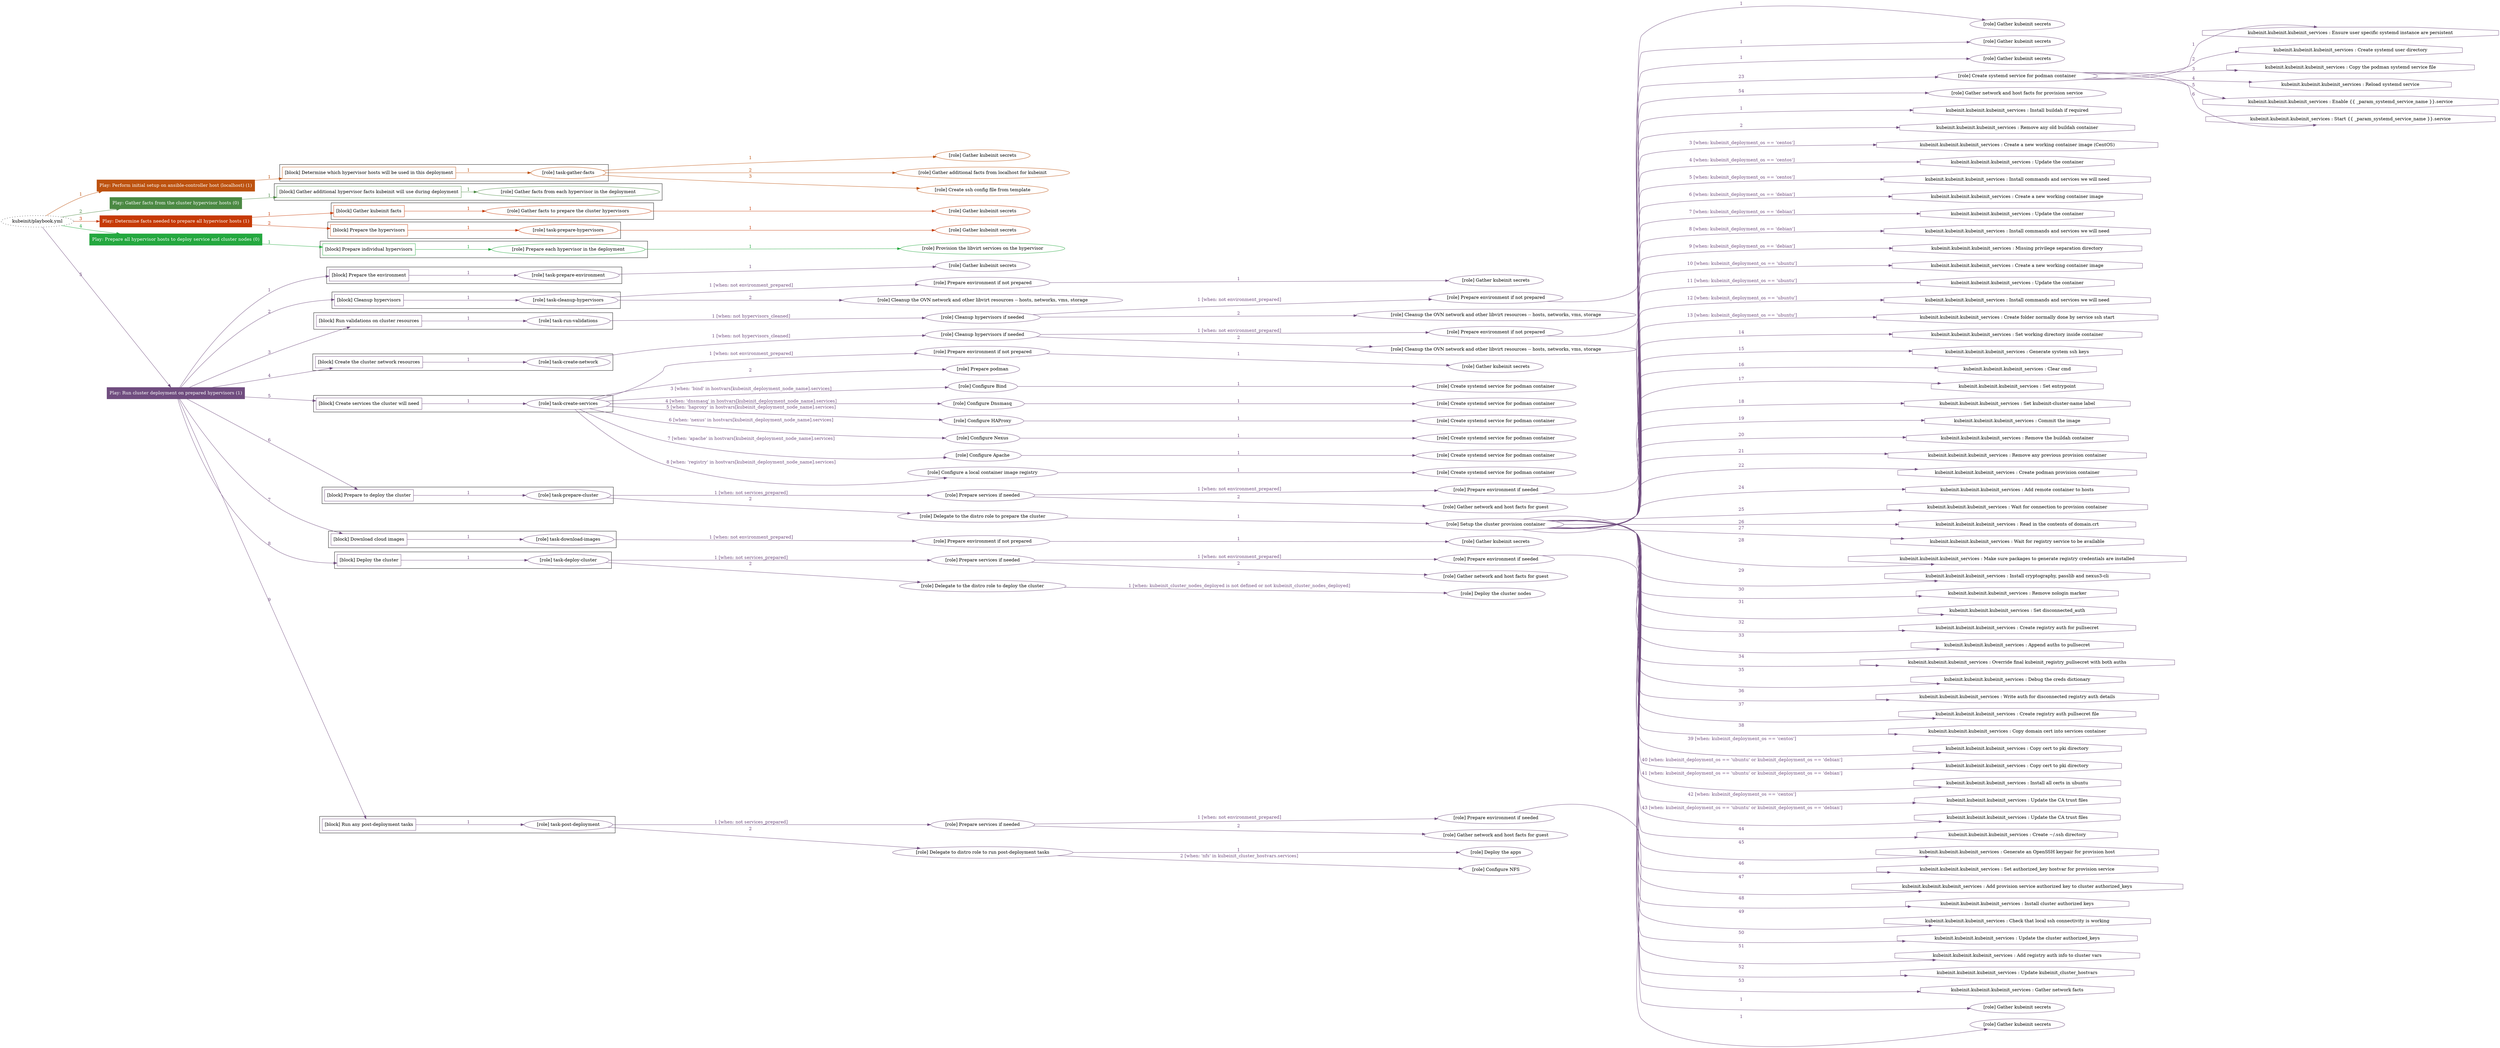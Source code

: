 digraph {
	graph [concentrate=true ordering=in rankdir=LR ratio=fill]
	edge [esep=5 sep=10]
	"kubeinit/playbook.yml" [URL="/home/runner/work/kubeinit/kubeinit/kubeinit/playbook.yml" id=playbook_2a59f08c style=dotted]
	play_432ee6c4 [label="Play: Perform initial setup on ansible-controller host (localhost) (1)" URL="/home/runner/work/kubeinit/kubeinit/kubeinit/playbook.yml" color="#bd520f" fontcolor="#ffffff" id=play_432ee6c4 shape=box style=filled tooltip=localhost]
	"kubeinit/playbook.yml" -> play_432ee6c4 [label="1 " color="#bd520f" fontcolor="#bd520f" id=edge_134e6112 labeltooltip="1 " tooltip="1 "]
	subgraph "Gather kubeinit secrets" {
		role_ff08ccb7 [label="[role] Gather kubeinit secrets" URL="/home/runner/.ansible/collections/ansible_collections/kubeinit/kubeinit/roles/kubeinit_prepare/tasks/build_hypervisors_group.yml" color="#bd520f" id=role_ff08ccb7 tooltip="Gather kubeinit secrets"]
	}
	subgraph "Gather additional facts from localhost for kubeinit" {
		role_ae613535 [label="[role] Gather additional facts from localhost for kubeinit" URL="/home/runner/.ansible/collections/ansible_collections/kubeinit/kubeinit/roles/kubeinit_prepare/tasks/build_hypervisors_group.yml" color="#bd520f" id=role_ae613535 tooltip="Gather additional facts from localhost for kubeinit"]
	}
	subgraph "Create ssh config file from template" {
		role_87159c87 [label="[role] Create ssh config file from template" URL="/home/runner/.ansible/collections/ansible_collections/kubeinit/kubeinit/roles/kubeinit_prepare/tasks/build_hypervisors_group.yml" color="#bd520f" id=role_87159c87 tooltip="Create ssh config file from template"]
	}
	subgraph "task-gather-facts" {
		role_fce66010 [label="[role] task-gather-facts" URL="/home/runner/work/kubeinit/kubeinit/kubeinit/playbook.yml" color="#bd520f" id=role_fce66010 tooltip="task-gather-facts"]
		role_fce66010 -> role_ff08ccb7 [label="1 " color="#bd520f" fontcolor="#bd520f" id=edge_e7a6523e labeltooltip="1 " tooltip="1 "]
		role_fce66010 -> role_ae613535 [label="2 " color="#bd520f" fontcolor="#bd520f" id=edge_c484133e labeltooltip="2 " tooltip="2 "]
		role_fce66010 -> role_87159c87 [label="3 " color="#bd520f" fontcolor="#bd520f" id=edge_0c7bd436 labeltooltip="3 " tooltip="3 "]
	}
	subgraph "Play: Perform initial setup on ansible-controller host (localhost) (1)" {
		play_432ee6c4 -> block_9e217de7 [label=1 color="#bd520f" fontcolor="#bd520f" id=edge_a11d5ac9 labeltooltip=1 tooltip=1]
		subgraph cluster_block_9e217de7 {
			block_9e217de7 [label="[block] Determine which hypervisor hosts will be used in this deployment" URL="/home/runner/work/kubeinit/kubeinit/kubeinit/playbook.yml" color="#bd520f" id=block_9e217de7 labeltooltip="Determine which hypervisor hosts will be used in this deployment" shape=box tooltip="Determine which hypervisor hosts will be used in this deployment"]
			block_9e217de7 -> role_fce66010 [label="1 " color="#bd520f" fontcolor="#bd520f" id=edge_69698504 labeltooltip="1 " tooltip="1 "]
		}
	}
	play_e1487283 [label="Play: Gather facts from the cluster hypervisor hosts (0)" URL="/home/runner/work/kubeinit/kubeinit/kubeinit/playbook.yml" color="#4b8943" fontcolor="#ffffff" id=play_e1487283 shape=box style=filled tooltip="Play: Gather facts from the cluster hypervisor hosts (0)"]
	"kubeinit/playbook.yml" -> play_e1487283 [label="2 " color="#4b8943" fontcolor="#4b8943" id=edge_a21fe7a0 labeltooltip="2 " tooltip="2 "]
	subgraph "Gather facts from each hypervisor in the deployment" {
		role_27b01534 [label="[role] Gather facts from each hypervisor in the deployment" URL="/home/runner/work/kubeinit/kubeinit/kubeinit/playbook.yml" color="#4b8943" id=role_27b01534 tooltip="Gather facts from each hypervisor in the deployment"]
	}
	subgraph "Play: Gather facts from the cluster hypervisor hosts (0)" {
		play_e1487283 -> block_753fe88c [label=1 color="#4b8943" fontcolor="#4b8943" id=edge_42b5672c labeltooltip=1 tooltip=1]
		subgraph cluster_block_753fe88c {
			block_753fe88c [label="[block] Gather additional hypervisor facts kubeinit will use during deployment" URL="/home/runner/work/kubeinit/kubeinit/kubeinit/playbook.yml" color="#4b8943" id=block_753fe88c labeltooltip="Gather additional hypervisor facts kubeinit will use during deployment" shape=box tooltip="Gather additional hypervisor facts kubeinit will use during deployment"]
			block_753fe88c -> role_27b01534 [label="1 " color="#4b8943" fontcolor="#4b8943" id=edge_14029eb2 labeltooltip="1 " tooltip="1 "]
		}
	}
	play_73ca98cb [label="Play: Determine facts needed to prepare all hypervisor hosts (1)" URL="/home/runner/work/kubeinit/kubeinit/kubeinit/playbook.yml" color="#c63a06" fontcolor="#ffffff" id=play_73ca98cb shape=box style=filled tooltip=localhost]
	"kubeinit/playbook.yml" -> play_73ca98cb [label="3 " color="#c63a06" fontcolor="#c63a06" id=edge_924162f2 labeltooltip="3 " tooltip="3 "]
	subgraph "Gather kubeinit secrets" {
		role_5a4ee344 [label="[role] Gather kubeinit secrets" URL="/home/runner/.ansible/collections/ansible_collections/kubeinit/kubeinit/roles/kubeinit_prepare/tasks/gather_kubeinit_facts.yml" color="#c63a06" id=role_5a4ee344 tooltip="Gather kubeinit secrets"]
	}
	subgraph "Gather facts to prepare the cluster hypervisors" {
		role_8e924c82 [label="[role] Gather facts to prepare the cluster hypervisors" URL="/home/runner/work/kubeinit/kubeinit/kubeinit/playbook.yml" color="#c63a06" id=role_8e924c82 tooltip="Gather facts to prepare the cluster hypervisors"]
		role_8e924c82 -> role_5a4ee344 [label="1 " color="#c63a06" fontcolor="#c63a06" id=edge_7cf8d6c2 labeltooltip="1 " tooltip="1 "]
	}
	subgraph "Gather kubeinit secrets" {
		role_830fec06 [label="[role] Gather kubeinit secrets" URL="/home/runner/.ansible/collections/ansible_collections/kubeinit/kubeinit/roles/kubeinit_prepare/tasks/gather_kubeinit_facts.yml" color="#c63a06" id=role_830fec06 tooltip="Gather kubeinit secrets"]
	}
	subgraph "task-prepare-hypervisors" {
		role_c43f5da9 [label="[role] task-prepare-hypervisors" URL="/home/runner/work/kubeinit/kubeinit/kubeinit/playbook.yml" color="#c63a06" id=role_c43f5da9 tooltip="task-prepare-hypervisors"]
		role_c43f5da9 -> role_830fec06 [label="1 " color="#c63a06" fontcolor="#c63a06" id=edge_1d53adde labeltooltip="1 " tooltip="1 "]
	}
	subgraph "Play: Determine facts needed to prepare all hypervisor hosts (1)" {
		play_73ca98cb -> block_c5f4b02d [label=1 color="#c63a06" fontcolor="#c63a06" id=edge_c1b60f0a labeltooltip=1 tooltip=1]
		subgraph cluster_block_c5f4b02d {
			block_c5f4b02d [label="[block] Gather kubeinit facts" URL="/home/runner/work/kubeinit/kubeinit/kubeinit/playbook.yml" color="#c63a06" id=block_c5f4b02d labeltooltip="Gather kubeinit facts" shape=box tooltip="Gather kubeinit facts"]
			block_c5f4b02d -> role_8e924c82 [label="1 " color="#c63a06" fontcolor="#c63a06" id=edge_05e10f49 labeltooltip="1 " tooltip="1 "]
		}
		play_73ca98cb -> block_95658603 [label=2 color="#c63a06" fontcolor="#c63a06" id=edge_52b756da labeltooltip=2 tooltip=2]
		subgraph cluster_block_95658603 {
			block_95658603 [label="[block] Prepare the hypervisors" URL="/home/runner/work/kubeinit/kubeinit/kubeinit/playbook.yml" color="#c63a06" id=block_95658603 labeltooltip="Prepare the hypervisors" shape=box tooltip="Prepare the hypervisors"]
			block_95658603 -> role_c43f5da9 [label="1 " color="#c63a06" fontcolor="#c63a06" id=edge_c82a9381 labeltooltip="1 " tooltip="1 "]
		}
	}
	play_46962831 [label="Play: Prepare all hypervisor hosts to deploy service and cluster nodes (0)" URL="/home/runner/work/kubeinit/kubeinit/kubeinit/playbook.yml" color="#24a83f" fontcolor="#ffffff" id=play_46962831 shape=box style=filled tooltip="Play: Prepare all hypervisor hosts to deploy service and cluster nodes (0)"]
	"kubeinit/playbook.yml" -> play_46962831 [label="4 " color="#24a83f" fontcolor="#24a83f" id=edge_303f0cc1 labeltooltip="4 " tooltip="4 "]
	subgraph "Provision the libvirt services on the hypervisor" {
		role_39db1b8e [label="[role] Provision the libvirt services on the hypervisor" URL="/home/runner/.ansible/collections/ansible_collections/kubeinit/kubeinit/roles/kubeinit_prepare/tasks/prepare_hypervisor.yml" color="#24a83f" id=role_39db1b8e tooltip="Provision the libvirt services on the hypervisor"]
	}
	subgraph "Prepare each hypervisor in the deployment" {
		role_09e250c1 [label="[role] Prepare each hypervisor in the deployment" URL="/home/runner/work/kubeinit/kubeinit/kubeinit/playbook.yml" color="#24a83f" id=role_09e250c1 tooltip="Prepare each hypervisor in the deployment"]
		role_09e250c1 -> role_39db1b8e [label="1 " color="#24a83f" fontcolor="#24a83f" id=edge_c919e217 labeltooltip="1 " tooltip="1 "]
	}
	subgraph "Play: Prepare all hypervisor hosts to deploy service and cluster nodes (0)" {
		play_46962831 -> block_584104a6 [label=1 color="#24a83f" fontcolor="#24a83f" id=edge_242c882a labeltooltip=1 tooltip=1]
		subgraph cluster_block_584104a6 {
			block_584104a6 [label="[block] Prepare individual hypervisors" URL="/home/runner/work/kubeinit/kubeinit/kubeinit/playbook.yml" color="#24a83f" id=block_584104a6 labeltooltip="Prepare individual hypervisors" shape=box tooltip="Prepare individual hypervisors"]
			block_584104a6 -> role_09e250c1 [label="1 " color="#24a83f" fontcolor="#24a83f" id=edge_a0d366bd labeltooltip="1 " tooltip="1 "]
		}
	}
	play_d19d987f [label="Play: Run cluster deployment on prepared hypervisors (1)" URL="/home/runner/work/kubeinit/kubeinit/kubeinit/playbook.yml" color="#704d7f" fontcolor="#ffffff" id=play_d19d987f shape=box style=filled tooltip=localhost]
	"kubeinit/playbook.yml" -> play_d19d987f [label="5 " color="#704d7f" fontcolor="#704d7f" id=edge_d8447607 labeltooltip="5 " tooltip="5 "]
	subgraph "Gather kubeinit secrets" {
		role_09f60228 [label="[role] Gather kubeinit secrets" URL="/home/runner/.ansible/collections/ansible_collections/kubeinit/kubeinit/roles/kubeinit_prepare/tasks/gather_kubeinit_facts.yml" color="#704d7f" id=role_09f60228 tooltip="Gather kubeinit secrets"]
	}
	subgraph "task-prepare-environment" {
		role_5b7f85c3 [label="[role] task-prepare-environment" URL="/home/runner/work/kubeinit/kubeinit/kubeinit/playbook.yml" color="#704d7f" id=role_5b7f85c3 tooltip="task-prepare-environment"]
		role_5b7f85c3 -> role_09f60228 [label="1 " color="#704d7f" fontcolor="#704d7f" id=edge_0a6fad60 labeltooltip="1 " tooltip="1 "]
	}
	subgraph "Gather kubeinit secrets" {
		role_d35d89b9 [label="[role] Gather kubeinit secrets" URL="/home/runner/.ansible/collections/ansible_collections/kubeinit/kubeinit/roles/kubeinit_prepare/tasks/gather_kubeinit_facts.yml" color="#704d7f" id=role_d35d89b9 tooltip="Gather kubeinit secrets"]
	}
	subgraph "Prepare environment if not prepared" {
		role_31d913b0 [label="[role] Prepare environment if not prepared" URL="/home/runner/.ansible/collections/ansible_collections/kubeinit/kubeinit/roles/kubeinit_prepare/tasks/cleanup_hypervisors.yml" color="#704d7f" id=role_31d913b0 tooltip="Prepare environment if not prepared"]
		role_31d913b0 -> role_d35d89b9 [label="1 " color="#704d7f" fontcolor="#704d7f" id=edge_53c278ee labeltooltip="1 " tooltip="1 "]
	}
	subgraph "Cleanup the OVN network and other libvirt resources -- hosts, networks, vms, storage" {
		role_38ba3407 [label="[role] Cleanup the OVN network and other libvirt resources -- hosts, networks, vms, storage" URL="/home/runner/.ansible/collections/ansible_collections/kubeinit/kubeinit/roles/kubeinit_prepare/tasks/cleanup_hypervisors.yml" color="#704d7f" id=role_38ba3407 tooltip="Cleanup the OVN network and other libvirt resources -- hosts, networks, vms, storage"]
	}
	subgraph "task-cleanup-hypervisors" {
		role_474f971e [label="[role] task-cleanup-hypervisors" URL="/home/runner/work/kubeinit/kubeinit/kubeinit/playbook.yml" color="#704d7f" id=role_474f971e tooltip="task-cleanup-hypervisors"]
		role_474f971e -> role_31d913b0 [label="1 [when: not environment_prepared]" color="#704d7f" fontcolor="#704d7f" id=edge_b403ac4b labeltooltip="1 [when: not environment_prepared]" tooltip="1 [when: not environment_prepared]"]
		role_474f971e -> role_38ba3407 [label="2 " color="#704d7f" fontcolor="#704d7f" id=edge_4e70390e labeltooltip="2 " tooltip="2 "]
	}
	subgraph "Gather kubeinit secrets" {
		role_983db5e9 [label="[role] Gather kubeinit secrets" URL="/home/runner/.ansible/collections/ansible_collections/kubeinit/kubeinit/roles/kubeinit_prepare/tasks/gather_kubeinit_facts.yml" color="#704d7f" id=role_983db5e9 tooltip="Gather kubeinit secrets"]
	}
	subgraph "Prepare environment if not prepared" {
		role_c98c35e1 [label="[role] Prepare environment if not prepared" URL="/home/runner/.ansible/collections/ansible_collections/kubeinit/kubeinit/roles/kubeinit_prepare/tasks/cleanup_hypervisors.yml" color="#704d7f" id=role_c98c35e1 tooltip="Prepare environment if not prepared"]
		role_c98c35e1 -> role_983db5e9 [label="1 " color="#704d7f" fontcolor="#704d7f" id=edge_eb3fd34a labeltooltip="1 " tooltip="1 "]
	}
	subgraph "Cleanup the OVN network and other libvirt resources -- hosts, networks, vms, storage" {
		role_cc01187b [label="[role] Cleanup the OVN network and other libvirt resources -- hosts, networks, vms, storage" URL="/home/runner/.ansible/collections/ansible_collections/kubeinit/kubeinit/roles/kubeinit_prepare/tasks/cleanup_hypervisors.yml" color="#704d7f" id=role_cc01187b tooltip="Cleanup the OVN network and other libvirt resources -- hosts, networks, vms, storage"]
	}
	subgraph "Cleanup hypervisors if needed" {
		role_62c64fef [label="[role] Cleanup hypervisors if needed" URL="/home/runner/.ansible/collections/ansible_collections/kubeinit/kubeinit/roles/kubeinit_validations/tasks/main.yml" color="#704d7f" id=role_62c64fef tooltip="Cleanup hypervisors if needed"]
		role_62c64fef -> role_c98c35e1 [label="1 [when: not environment_prepared]" color="#704d7f" fontcolor="#704d7f" id=edge_68eb481f labeltooltip="1 [when: not environment_prepared]" tooltip="1 [when: not environment_prepared]"]
		role_62c64fef -> role_cc01187b [label="2 " color="#704d7f" fontcolor="#704d7f" id=edge_de2176ec labeltooltip="2 " tooltip="2 "]
	}
	subgraph "task-run-validations" {
		role_c12d8beb [label="[role] task-run-validations" URL="/home/runner/work/kubeinit/kubeinit/kubeinit/playbook.yml" color="#704d7f" id=role_c12d8beb tooltip="task-run-validations"]
		role_c12d8beb -> role_62c64fef [label="1 [when: not hypervisors_cleaned]" color="#704d7f" fontcolor="#704d7f" id=edge_67395a44 labeltooltip="1 [when: not hypervisors_cleaned]" tooltip="1 [when: not hypervisors_cleaned]"]
	}
	subgraph "Gather kubeinit secrets" {
		role_ae471008 [label="[role] Gather kubeinit secrets" URL="/home/runner/.ansible/collections/ansible_collections/kubeinit/kubeinit/roles/kubeinit_prepare/tasks/gather_kubeinit_facts.yml" color="#704d7f" id=role_ae471008 tooltip="Gather kubeinit secrets"]
	}
	subgraph "Prepare environment if not prepared" {
		role_cc3ac777 [label="[role] Prepare environment if not prepared" URL="/home/runner/.ansible/collections/ansible_collections/kubeinit/kubeinit/roles/kubeinit_prepare/tasks/cleanup_hypervisors.yml" color="#704d7f" id=role_cc3ac777 tooltip="Prepare environment if not prepared"]
		role_cc3ac777 -> role_ae471008 [label="1 " color="#704d7f" fontcolor="#704d7f" id=edge_337d9f12 labeltooltip="1 " tooltip="1 "]
	}
	subgraph "Cleanup the OVN network and other libvirt resources -- hosts, networks, vms, storage" {
		role_671b4181 [label="[role] Cleanup the OVN network and other libvirt resources -- hosts, networks, vms, storage" URL="/home/runner/.ansible/collections/ansible_collections/kubeinit/kubeinit/roles/kubeinit_prepare/tasks/cleanup_hypervisors.yml" color="#704d7f" id=role_671b4181 tooltip="Cleanup the OVN network and other libvirt resources -- hosts, networks, vms, storage"]
	}
	subgraph "Cleanup hypervisors if needed" {
		role_95dbae1c [label="[role] Cleanup hypervisors if needed" URL="/home/runner/.ansible/collections/ansible_collections/kubeinit/kubeinit/roles/kubeinit_libvirt/tasks/create_network.yml" color="#704d7f" id=role_95dbae1c tooltip="Cleanup hypervisors if needed"]
		role_95dbae1c -> role_cc3ac777 [label="1 [when: not environment_prepared]" color="#704d7f" fontcolor="#704d7f" id=edge_5a3344f0 labeltooltip="1 [when: not environment_prepared]" tooltip="1 [when: not environment_prepared]"]
		role_95dbae1c -> role_671b4181 [label="2 " color="#704d7f" fontcolor="#704d7f" id=edge_1e60db26 labeltooltip="2 " tooltip="2 "]
	}
	subgraph "task-create-network" {
		role_019fd5b6 [label="[role] task-create-network" URL="/home/runner/work/kubeinit/kubeinit/kubeinit/playbook.yml" color="#704d7f" id=role_019fd5b6 tooltip="task-create-network"]
		role_019fd5b6 -> role_95dbae1c [label="1 [when: not hypervisors_cleaned]" color="#704d7f" fontcolor="#704d7f" id=edge_1824c23d labeltooltip="1 [when: not hypervisors_cleaned]" tooltip="1 [when: not hypervisors_cleaned]"]
	}
	subgraph "Gather kubeinit secrets" {
		role_64025ddb [label="[role] Gather kubeinit secrets" URL="/home/runner/.ansible/collections/ansible_collections/kubeinit/kubeinit/roles/kubeinit_prepare/tasks/gather_kubeinit_facts.yml" color="#704d7f" id=role_64025ddb tooltip="Gather kubeinit secrets"]
	}
	subgraph "Prepare environment if not prepared" {
		role_c8b678e7 [label="[role] Prepare environment if not prepared" URL="/home/runner/.ansible/collections/ansible_collections/kubeinit/kubeinit/roles/kubeinit_services/tasks/main.yml" color="#704d7f" id=role_c8b678e7 tooltip="Prepare environment if not prepared"]
		role_c8b678e7 -> role_64025ddb [label="1 " color="#704d7f" fontcolor="#704d7f" id=edge_87660042 labeltooltip="1 " tooltip="1 "]
	}
	subgraph "Prepare podman" {
		role_d56ae77f [label="[role] Prepare podman" URL="/home/runner/.ansible/collections/ansible_collections/kubeinit/kubeinit/roles/kubeinit_services/tasks/00_create_service_pod.yml" color="#704d7f" id=role_d56ae77f tooltip="Prepare podman"]
	}
	subgraph "Create systemd service for podman container" {
		role_5dd6b965 [label="[role] Create systemd service for podman container" URL="/home/runner/.ansible/collections/ansible_collections/kubeinit/kubeinit/roles/kubeinit_bind/tasks/main.yml" color="#704d7f" id=role_5dd6b965 tooltip="Create systemd service for podman container"]
	}
	subgraph "Configure Bind" {
		role_7775db36 [label="[role] Configure Bind" URL="/home/runner/.ansible/collections/ansible_collections/kubeinit/kubeinit/roles/kubeinit_services/tasks/start_services_containers.yml" color="#704d7f" id=role_7775db36 tooltip="Configure Bind"]
		role_7775db36 -> role_5dd6b965 [label="1 " color="#704d7f" fontcolor="#704d7f" id=edge_5bfd1251 labeltooltip="1 " tooltip="1 "]
	}
	subgraph "Create systemd service for podman container" {
		role_e3cf01e5 [label="[role] Create systemd service for podman container" URL="/home/runner/.ansible/collections/ansible_collections/kubeinit/kubeinit/roles/kubeinit_dnsmasq/tasks/main.yml" color="#704d7f" id=role_e3cf01e5 tooltip="Create systemd service for podman container"]
	}
	subgraph "Configure Dnsmasq" {
		role_29698044 [label="[role] Configure Dnsmasq" URL="/home/runner/.ansible/collections/ansible_collections/kubeinit/kubeinit/roles/kubeinit_services/tasks/start_services_containers.yml" color="#704d7f" id=role_29698044 tooltip="Configure Dnsmasq"]
		role_29698044 -> role_e3cf01e5 [label="1 " color="#704d7f" fontcolor="#704d7f" id=edge_e163e10d labeltooltip="1 " tooltip="1 "]
	}
	subgraph "Create systemd service for podman container" {
		role_ef6b8d98 [label="[role] Create systemd service for podman container" URL="/home/runner/.ansible/collections/ansible_collections/kubeinit/kubeinit/roles/kubeinit_haproxy/tasks/main.yml" color="#704d7f" id=role_ef6b8d98 tooltip="Create systemd service for podman container"]
	}
	subgraph "Configure HAProxy" {
		role_24988eb1 [label="[role] Configure HAProxy" URL="/home/runner/.ansible/collections/ansible_collections/kubeinit/kubeinit/roles/kubeinit_services/tasks/start_services_containers.yml" color="#704d7f" id=role_24988eb1 tooltip="Configure HAProxy"]
		role_24988eb1 -> role_ef6b8d98 [label="1 " color="#704d7f" fontcolor="#704d7f" id=edge_fc9eb8aa labeltooltip="1 " tooltip="1 "]
	}
	subgraph "Create systemd service for podman container" {
		role_09d6bcf1 [label="[role] Create systemd service for podman container" URL="/home/runner/.ansible/collections/ansible_collections/kubeinit/kubeinit/roles/kubeinit_nexus/tasks/main.yml" color="#704d7f" id=role_09d6bcf1 tooltip="Create systemd service for podman container"]
	}
	subgraph "Configure Nexus" {
		role_333b2d10 [label="[role] Configure Nexus" URL="/home/runner/.ansible/collections/ansible_collections/kubeinit/kubeinit/roles/kubeinit_services/tasks/start_services_containers.yml" color="#704d7f" id=role_333b2d10 tooltip="Configure Nexus"]
		role_333b2d10 -> role_09d6bcf1 [label="1 " color="#704d7f" fontcolor="#704d7f" id=edge_b97d3982 labeltooltip="1 " tooltip="1 "]
	}
	subgraph "Create systemd service for podman container" {
		role_7d8ea9e9 [label="[role] Create systemd service for podman container" URL="/home/runner/.ansible/collections/ansible_collections/kubeinit/kubeinit/roles/kubeinit_apache/tasks/main.yml" color="#704d7f" id=role_7d8ea9e9 tooltip="Create systemd service for podman container"]
	}
	subgraph "Configure Apache" {
		role_2db976cc [label="[role] Configure Apache" URL="/home/runner/.ansible/collections/ansible_collections/kubeinit/kubeinit/roles/kubeinit_services/tasks/start_services_containers.yml" color="#704d7f" id=role_2db976cc tooltip="Configure Apache"]
		role_2db976cc -> role_7d8ea9e9 [label="1 " color="#704d7f" fontcolor="#704d7f" id=edge_835d6599 labeltooltip="1 " tooltip="1 "]
	}
	subgraph "Create systemd service for podman container" {
		role_cd6d82d0 [label="[role] Create systemd service for podman container" URL="/home/runner/.ansible/collections/ansible_collections/kubeinit/kubeinit/roles/kubeinit_registry/tasks/main.yml" color="#704d7f" id=role_cd6d82d0 tooltip="Create systemd service for podman container"]
	}
	subgraph "Configure a local container image registry" {
		role_e4e3714f [label="[role] Configure a local container image registry" URL="/home/runner/.ansible/collections/ansible_collections/kubeinit/kubeinit/roles/kubeinit_services/tasks/start_services_containers.yml" color="#704d7f" id=role_e4e3714f tooltip="Configure a local container image registry"]
		role_e4e3714f -> role_cd6d82d0 [label="1 " color="#704d7f" fontcolor="#704d7f" id=edge_2947962d labeltooltip="1 " tooltip="1 "]
	}
	subgraph "task-create-services" {
		role_f594c784 [label="[role] task-create-services" URL="/home/runner/work/kubeinit/kubeinit/kubeinit/playbook.yml" color="#704d7f" id=role_f594c784 tooltip="task-create-services"]
		role_f594c784 -> role_c8b678e7 [label="1 [when: not environment_prepared]" color="#704d7f" fontcolor="#704d7f" id=edge_f5ee4665 labeltooltip="1 [when: not environment_prepared]" tooltip="1 [when: not environment_prepared]"]
		role_f594c784 -> role_d56ae77f [label="2 " color="#704d7f" fontcolor="#704d7f" id=edge_147dd02e labeltooltip="2 " tooltip="2 "]
		role_f594c784 -> role_7775db36 [label="3 [when: 'bind' in hostvars[kubeinit_deployment_node_name].services]" color="#704d7f" fontcolor="#704d7f" id=edge_2c3adeb8 labeltooltip="3 [when: 'bind' in hostvars[kubeinit_deployment_node_name].services]" tooltip="3 [when: 'bind' in hostvars[kubeinit_deployment_node_name].services]"]
		role_f594c784 -> role_29698044 [label="4 [when: 'dnsmasq' in hostvars[kubeinit_deployment_node_name].services]" color="#704d7f" fontcolor="#704d7f" id=edge_46c9162d labeltooltip="4 [when: 'dnsmasq' in hostvars[kubeinit_deployment_node_name].services]" tooltip="4 [when: 'dnsmasq' in hostvars[kubeinit_deployment_node_name].services]"]
		role_f594c784 -> role_24988eb1 [label="5 [when: 'haproxy' in hostvars[kubeinit_deployment_node_name].services]" color="#704d7f" fontcolor="#704d7f" id=edge_b528175f labeltooltip="5 [when: 'haproxy' in hostvars[kubeinit_deployment_node_name].services]" tooltip="5 [when: 'haproxy' in hostvars[kubeinit_deployment_node_name].services]"]
		role_f594c784 -> role_333b2d10 [label="6 [when: 'nexus' in hostvars[kubeinit_deployment_node_name].services]" color="#704d7f" fontcolor="#704d7f" id=edge_28555b24 labeltooltip="6 [when: 'nexus' in hostvars[kubeinit_deployment_node_name].services]" tooltip="6 [when: 'nexus' in hostvars[kubeinit_deployment_node_name].services]"]
		role_f594c784 -> role_2db976cc [label="7 [when: 'apache' in hostvars[kubeinit_deployment_node_name].services]" color="#704d7f" fontcolor="#704d7f" id=edge_dc8be26a labeltooltip="7 [when: 'apache' in hostvars[kubeinit_deployment_node_name].services]" tooltip="7 [when: 'apache' in hostvars[kubeinit_deployment_node_name].services]"]
		role_f594c784 -> role_e4e3714f [label="8 [when: 'registry' in hostvars[kubeinit_deployment_node_name].services]" color="#704d7f" fontcolor="#704d7f" id=edge_f261b004 labeltooltip="8 [when: 'registry' in hostvars[kubeinit_deployment_node_name].services]" tooltip="8 [when: 'registry' in hostvars[kubeinit_deployment_node_name].services]"]
	}
	subgraph "Gather kubeinit secrets" {
		role_92aa4a76 [label="[role] Gather kubeinit secrets" URL="/home/runner/.ansible/collections/ansible_collections/kubeinit/kubeinit/roles/kubeinit_prepare/tasks/gather_kubeinit_facts.yml" color="#704d7f" id=role_92aa4a76 tooltip="Gather kubeinit secrets"]
	}
	subgraph "Prepare environment if needed" {
		role_d4156959 [label="[role] Prepare environment if needed" URL="/home/runner/.ansible/collections/ansible_collections/kubeinit/kubeinit/roles/kubeinit_services/tasks/prepare_services.yml" color="#704d7f" id=role_d4156959 tooltip="Prepare environment if needed"]
		role_d4156959 -> role_92aa4a76 [label="1 " color="#704d7f" fontcolor="#704d7f" id=edge_74f8c976 labeltooltip="1 " tooltip="1 "]
	}
	subgraph "Gather network and host facts for guest" {
		role_599c40bd [label="[role] Gather network and host facts for guest" URL="/home/runner/.ansible/collections/ansible_collections/kubeinit/kubeinit/roles/kubeinit_services/tasks/prepare_services.yml" color="#704d7f" id=role_599c40bd tooltip="Gather network and host facts for guest"]
	}
	subgraph "Prepare services if needed" {
		role_f599182a [label="[role] Prepare services if needed" URL="/home/runner/.ansible/collections/ansible_collections/kubeinit/kubeinit/roles/kubeinit_prepare/tasks/prepare_cluster.yml" color="#704d7f" id=role_f599182a tooltip="Prepare services if needed"]
		role_f599182a -> role_d4156959 [label="1 [when: not environment_prepared]" color="#704d7f" fontcolor="#704d7f" id=edge_74773ca5 labeltooltip="1 [when: not environment_prepared]" tooltip="1 [when: not environment_prepared]"]
		role_f599182a -> role_599c40bd [label="2 " color="#704d7f" fontcolor="#704d7f" id=edge_719e667b labeltooltip="2 " tooltip="2 "]
	}
	subgraph "Create systemd service for podman container" {
		role_92276d6c [label="[role] Create systemd service for podman container" URL="/home/runner/.ansible/collections/ansible_collections/kubeinit/kubeinit/roles/kubeinit_services/tasks/create_provision_container.yml" color="#704d7f" id=role_92276d6c tooltip="Create systemd service for podman container"]
		task_407166f9 [label="kubeinit.kubeinit.kubeinit_services : Ensure user specific systemd instance are persistent" URL="/home/runner/.ansible/collections/ansible_collections/kubeinit/kubeinit/roles/kubeinit_services/tasks/create_managed_service.yml" color="#704d7f" id=task_407166f9 shape=octagon tooltip="kubeinit.kubeinit.kubeinit_services : Ensure user specific systemd instance are persistent"]
		role_92276d6c -> task_407166f9 [label="1 " color="#704d7f" fontcolor="#704d7f" id=edge_8252a504 labeltooltip="1 " tooltip="1 "]
		task_7f959a28 [label="kubeinit.kubeinit.kubeinit_services : Create systemd user directory" URL="/home/runner/.ansible/collections/ansible_collections/kubeinit/kubeinit/roles/kubeinit_services/tasks/create_managed_service.yml" color="#704d7f" id=task_7f959a28 shape=octagon tooltip="kubeinit.kubeinit.kubeinit_services : Create systemd user directory"]
		role_92276d6c -> task_7f959a28 [label="2 " color="#704d7f" fontcolor="#704d7f" id=edge_9bf71d8a labeltooltip="2 " tooltip="2 "]
		task_da9b9903 [label="kubeinit.kubeinit.kubeinit_services : Copy the podman systemd service file" URL="/home/runner/.ansible/collections/ansible_collections/kubeinit/kubeinit/roles/kubeinit_services/tasks/create_managed_service.yml" color="#704d7f" id=task_da9b9903 shape=octagon tooltip="kubeinit.kubeinit.kubeinit_services : Copy the podman systemd service file"]
		role_92276d6c -> task_da9b9903 [label="3 " color="#704d7f" fontcolor="#704d7f" id=edge_4ef95f93 labeltooltip="3 " tooltip="3 "]
		task_5aaa1251 [label="kubeinit.kubeinit.kubeinit_services : Reload systemd service" URL="/home/runner/.ansible/collections/ansible_collections/kubeinit/kubeinit/roles/kubeinit_services/tasks/create_managed_service.yml" color="#704d7f" id=task_5aaa1251 shape=octagon tooltip="kubeinit.kubeinit.kubeinit_services : Reload systemd service"]
		role_92276d6c -> task_5aaa1251 [label="4 " color="#704d7f" fontcolor="#704d7f" id=edge_e4f587be labeltooltip="4 " tooltip="4 "]
		task_6d6bad51 [label="kubeinit.kubeinit.kubeinit_services : Enable {{ _param_systemd_service_name }}.service" URL="/home/runner/.ansible/collections/ansible_collections/kubeinit/kubeinit/roles/kubeinit_services/tasks/create_managed_service.yml" color="#704d7f" id=task_6d6bad51 shape=octagon tooltip="kubeinit.kubeinit.kubeinit_services : Enable {{ _param_systemd_service_name }}.service"]
		role_92276d6c -> task_6d6bad51 [label="5 " color="#704d7f" fontcolor="#704d7f" id=edge_948c4cdd labeltooltip="5 " tooltip="5 "]
		task_473ca3fb [label="kubeinit.kubeinit.kubeinit_services : Start {{ _param_systemd_service_name }}.service" URL="/home/runner/.ansible/collections/ansible_collections/kubeinit/kubeinit/roles/kubeinit_services/tasks/create_managed_service.yml" color="#704d7f" id=task_473ca3fb shape=octagon tooltip="kubeinit.kubeinit.kubeinit_services : Start {{ _param_systemd_service_name }}.service"]
		role_92276d6c -> task_473ca3fb [label="6 " color="#704d7f" fontcolor="#704d7f" id=edge_e8e1a2a8 labeltooltip="6 " tooltip="6 "]
	}
	subgraph "Gather network and host facts for provision service" {
		role_90a2b81f [label="[role] Gather network and host facts for provision service" URL="/home/runner/.ansible/collections/ansible_collections/kubeinit/kubeinit/roles/kubeinit_services/tasks/create_provision_container.yml" color="#704d7f" id=role_90a2b81f tooltip="Gather network and host facts for provision service"]
	}
	subgraph "Setup the cluster provision container" {
		role_94ac3afd [label="[role] Setup the cluster provision container" URL="/home/runner/.ansible/collections/ansible_collections/kubeinit/kubeinit/roles/kubeinit_cdk/tasks/prepare_cluster.yml" color="#704d7f" id=role_94ac3afd tooltip="Setup the cluster provision container"]
		task_48075366 [label="kubeinit.kubeinit.kubeinit_services : Install buildah if required" URL="/home/runner/.ansible/collections/ansible_collections/kubeinit/kubeinit/roles/kubeinit_services/tasks/create_provision_container.yml" color="#704d7f" id=task_48075366 shape=octagon tooltip="kubeinit.kubeinit.kubeinit_services : Install buildah if required"]
		role_94ac3afd -> task_48075366 [label="1 " color="#704d7f" fontcolor="#704d7f" id=edge_9891bbed labeltooltip="1 " tooltip="1 "]
		task_9196537b [label="kubeinit.kubeinit.kubeinit_services : Remove any old buildah container" URL="/home/runner/.ansible/collections/ansible_collections/kubeinit/kubeinit/roles/kubeinit_services/tasks/create_provision_container.yml" color="#704d7f" id=task_9196537b shape=octagon tooltip="kubeinit.kubeinit.kubeinit_services : Remove any old buildah container"]
		role_94ac3afd -> task_9196537b [label="2 " color="#704d7f" fontcolor="#704d7f" id=edge_918533ec labeltooltip="2 " tooltip="2 "]
		task_5c88aeb2 [label="kubeinit.kubeinit.kubeinit_services : Create a new working container image (CentOS)" URL="/home/runner/.ansible/collections/ansible_collections/kubeinit/kubeinit/roles/kubeinit_services/tasks/create_provision_container.yml" color="#704d7f" id=task_5c88aeb2 shape=octagon tooltip="kubeinit.kubeinit.kubeinit_services : Create a new working container image (CentOS)"]
		role_94ac3afd -> task_5c88aeb2 [label="3 [when: kubeinit_deployment_os == 'centos']" color="#704d7f" fontcolor="#704d7f" id=edge_8530426a labeltooltip="3 [when: kubeinit_deployment_os == 'centos']" tooltip="3 [when: kubeinit_deployment_os == 'centos']"]
		task_40ee7e11 [label="kubeinit.kubeinit.kubeinit_services : Update the container" URL="/home/runner/.ansible/collections/ansible_collections/kubeinit/kubeinit/roles/kubeinit_services/tasks/create_provision_container.yml" color="#704d7f" id=task_40ee7e11 shape=octagon tooltip="kubeinit.kubeinit.kubeinit_services : Update the container"]
		role_94ac3afd -> task_40ee7e11 [label="4 [when: kubeinit_deployment_os == 'centos']" color="#704d7f" fontcolor="#704d7f" id=edge_56b3b120 labeltooltip="4 [when: kubeinit_deployment_os == 'centos']" tooltip="4 [when: kubeinit_deployment_os == 'centos']"]
		task_30c39883 [label="kubeinit.kubeinit.kubeinit_services : Install commands and services we will need" URL="/home/runner/.ansible/collections/ansible_collections/kubeinit/kubeinit/roles/kubeinit_services/tasks/create_provision_container.yml" color="#704d7f" id=task_30c39883 shape=octagon tooltip="kubeinit.kubeinit.kubeinit_services : Install commands and services we will need"]
		role_94ac3afd -> task_30c39883 [label="5 [when: kubeinit_deployment_os == 'centos']" color="#704d7f" fontcolor="#704d7f" id=edge_1fe81047 labeltooltip="5 [when: kubeinit_deployment_os == 'centos']" tooltip="5 [when: kubeinit_deployment_os == 'centos']"]
		task_e73ac5b4 [label="kubeinit.kubeinit.kubeinit_services : Create a new working container image" URL="/home/runner/.ansible/collections/ansible_collections/kubeinit/kubeinit/roles/kubeinit_services/tasks/create_provision_container.yml" color="#704d7f" id=task_e73ac5b4 shape=octagon tooltip="kubeinit.kubeinit.kubeinit_services : Create a new working container image"]
		role_94ac3afd -> task_e73ac5b4 [label="6 [when: kubeinit_deployment_os == 'debian']" color="#704d7f" fontcolor="#704d7f" id=edge_32e8f530 labeltooltip="6 [when: kubeinit_deployment_os == 'debian']" tooltip="6 [when: kubeinit_deployment_os == 'debian']"]
		task_f612b1e4 [label="kubeinit.kubeinit.kubeinit_services : Update the container" URL="/home/runner/.ansible/collections/ansible_collections/kubeinit/kubeinit/roles/kubeinit_services/tasks/create_provision_container.yml" color="#704d7f" id=task_f612b1e4 shape=octagon tooltip="kubeinit.kubeinit.kubeinit_services : Update the container"]
		role_94ac3afd -> task_f612b1e4 [label="7 [when: kubeinit_deployment_os == 'debian']" color="#704d7f" fontcolor="#704d7f" id=edge_ae5a6671 labeltooltip="7 [when: kubeinit_deployment_os == 'debian']" tooltip="7 [when: kubeinit_deployment_os == 'debian']"]
		task_197509a1 [label="kubeinit.kubeinit.kubeinit_services : Install commands and services we will need" URL="/home/runner/.ansible/collections/ansible_collections/kubeinit/kubeinit/roles/kubeinit_services/tasks/create_provision_container.yml" color="#704d7f" id=task_197509a1 shape=octagon tooltip="kubeinit.kubeinit.kubeinit_services : Install commands and services we will need"]
		role_94ac3afd -> task_197509a1 [label="8 [when: kubeinit_deployment_os == 'debian']" color="#704d7f" fontcolor="#704d7f" id=edge_9f104081 labeltooltip="8 [when: kubeinit_deployment_os == 'debian']" tooltip="8 [when: kubeinit_deployment_os == 'debian']"]
		task_a97ee964 [label="kubeinit.kubeinit.kubeinit_services : Missing privilege separation directory" URL="/home/runner/.ansible/collections/ansible_collections/kubeinit/kubeinit/roles/kubeinit_services/tasks/create_provision_container.yml" color="#704d7f" id=task_a97ee964 shape=octagon tooltip="kubeinit.kubeinit.kubeinit_services : Missing privilege separation directory"]
		role_94ac3afd -> task_a97ee964 [label="9 [when: kubeinit_deployment_os == 'debian']" color="#704d7f" fontcolor="#704d7f" id=edge_e35089b8 labeltooltip="9 [when: kubeinit_deployment_os == 'debian']" tooltip="9 [when: kubeinit_deployment_os == 'debian']"]
		task_3d19ea3b [label="kubeinit.kubeinit.kubeinit_services : Create a new working container image" URL="/home/runner/.ansible/collections/ansible_collections/kubeinit/kubeinit/roles/kubeinit_services/tasks/create_provision_container.yml" color="#704d7f" id=task_3d19ea3b shape=octagon tooltip="kubeinit.kubeinit.kubeinit_services : Create a new working container image"]
		role_94ac3afd -> task_3d19ea3b [label="10 [when: kubeinit_deployment_os == 'ubuntu']" color="#704d7f" fontcolor="#704d7f" id=edge_20b18749 labeltooltip="10 [when: kubeinit_deployment_os == 'ubuntu']" tooltip="10 [when: kubeinit_deployment_os == 'ubuntu']"]
		task_37bca23f [label="kubeinit.kubeinit.kubeinit_services : Update the container" URL="/home/runner/.ansible/collections/ansible_collections/kubeinit/kubeinit/roles/kubeinit_services/tasks/create_provision_container.yml" color="#704d7f" id=task_37bca23f shape=octagon tooltip="kubeinit.kubeinit.kubeinit_services : Update the container"]
		role_94ac3afd -> task_37bca23f [label="11 [when: kubeinit_deployment_os == 'ubuntu']" color="#704d7f" fontcolor="#704d7f" id=edge_194cc050 labeltooltip="11 [when: kubeinit_deployment_os == 'ubuntu']" tooltip="11 [when: kubeinit_deployment_os == 'ubuntu']"]
		task_0eae32b5 [label="kubeinit.kubeinit.kubeinit_services : Install commands and services we will need" URL="/home/runner/.ansible/collections/ansible_collections/kubeinit/kubeinit/roles/kubeinit_services/tasks/create_provision_container.yml" color="#704d7f" id=task_0eae32b5 shape=octagon tooltip="kubeinit.kubeinit.kubeinit_services : Install commands and services we will need"]
		role_94ac3afd -> task_0eae32b5 [label="12 [when: kubeinit_deployment_os == 'ubuntu']" color="#704d7f" fontcolor="#704d7f" id=edge_da844524 labeltooltip="12 [when: kubeinit_deployment_os == 'ubuntu']" tooltip="12 [when: kubeinit_deployment_os == 'ubuntu']"]
		task_59ea8355 [label="kubeinit.kubeinit.kubeinit_services : Create folder normally done by service ssh start" URL="/home/runner/.ansible/collections/ansible_collections/kubeinit/kubeinit/roles/kubeinit_services/tasks/create_provision_container.yml" color="#704d7f" id=task_59ea8355 shape=octagon tooltip="kubeinit.kubeinit.kubeinit_services : Create folder normally done by service ssh start"]
		role_94ac3afd -> task_59ea8355 [label="13 [when: kubeinit_deployment_os == 'ubuntu']" color="#704d7f" fontcolor="#704d7f" id=edge_a15d45a3 labeltooltip="13 [when: kubeinit_deployment_os == 'ubuntu']" tooltip="13 [when: kubeinit_deployment_os == 'ubuntu']"]
		task_62995d13 [label="kubeinit.kubeinit.kubeinit_services : Set working directory inside container" URL="/home/runner/.ansible/collections/ansible_collections/kubeinit/kubeinit/roles/kubeinit_services/tasks/create_provision_container.yml" color="#704d7f" id=task_62995d13 shape=octagon tooltip="kubeinit.kubeinit.kubeinit_services : Set working directory inside container"]
		role_94ac3afd -> task_62995d13 [label="14 " color="#704d7f" fontcolor="#704d7f" id=edge_079203a8 labeltooltip="14 " tooltip="14 "]
		task_08c0c532 [label="kubeinit.kubeinit.kubeinit_services : Generate system ssh keys" URL="/home/runner/.ansible/collections/ansible_collections/kubeinit/kubeinit/roles/kubeinit_services/tasks/create_provision_container.yml" color="#704d7f" id=task_08c0c532 shape=octagon tooltip="kubeinit.kubeinit.kubeinit_services : Generate system ssh keys"]
		role_94ac3afd -> task_08c0c532 [label="15 " color="#704d7f" fontcolor="#704d7f" id=edge_beeaa046 labeltooltip="15 " tooltip="15 "]
		task_63166cf2 [label="kubeinit.kubeinit.kubeinit_services : Clear cmd" URL="/home/runner/.ansible/collections/ansible_collections/kubeinit/kubeinit/roles/kubeinit_services/tasks/create_provision_container.yml" color="#704d7f" id=task_63166cf2 shape=octagon tooltip="kubeinit.kubeinit.kubeinit_services : Clear cmd"]
		role_94ac3afd -> task_63166cf2 [label="16 " color="#704d7f" fontcolor="#704d7f" id=edge_e8003dd1 labeltooltip="16 " tooltip="16 "]
		task_026e79bb [label="kubeinit.kubeinit.kubeinit_services : Set entrypoint" URL="/home/runner/.ansible/collections/ansible_collections/kubeinit/kubeinit/roles/kubeinit_services/tasks/create_provision_container.yml" color="#704d7f" id=task_026e79bb shape=octagon tooltip="kubeinit.kubeinit.kubeinit_services : Set entrypoint"]
		role_94ac3afd -> task_026e79bb [label="17 " color="#704d7f" fontcolor="#704d7f" id=edge_680e53de labeltooltip="17 " tooltip="17 "]
		task_155f31e8 [label="kubeinit.kubeinit.kubeinit_services : Set kubeinit-cluster-name label" URL="/home/runner/.ansible/collections/ansible_collections/kubeinit/kubeinit/roles/kubeinit_services/tasks/create_provision_container.yml" color="#704d7f" id=task_155f31e8 shape=octagon tooltip="kubeinit.kubeinit.kubeinit_services : Set kubeinit-cluster-name label"]
		role_94ac3afd -> task_155f31e8 [label="18 " color="#704d7f" fontcolor="#704d7f" id=edge_7e2a82d2 labeltooltip="18 " tooltip="18 "]
		task_546f6634 [label="kubeinit.kubeinit.kubeinit_services : Commit the image" URL="/home/runner/.ansible/collections/ansible_collections/kubeinit/kubeinit/roles/kubeinit_services/tasks/create_provision_container.yml" color="#704d7f" id=task_546f6634 shape=octagon tooltip="kubeinit.kubeinit.kubeinit_services : Commit the image"]
		role_94ac3afd -> task_546f6634 [label="19 " color="#704d7f" fontcolor="#704d7f" id=edge_b9f9bc71 labeltooltip="19 " tooltip="19 "]
		task_6425e12e [label="kubeinit.kubeinit.kubeinit_services : Remove the buildah container" URL="/home/runner/.ansible/collections/ansible_collections/kubeinit/kubeinit/roles/kubeinit_services/tasks/create_provision_container.yml" color="#704d7f" id=task_6425e12e shape=octagon tooltip="kubeinit.kubeinit.kubeinit_services : Remove the buildah container"]
		role_94ac3afd -> task_6425e12e [label="20 " color="#704d7f" fontcolor="#704d7f" id=edge_54a6b186 labeltooltip="20 " tooltip="20 "]
		task_9c87914a [label="kubeinit.kubeinit.kubeinit_services : Remove any previous provision container" URL="/home/runner/.ansible/collections/ansible_collections/kubeinit/kubeinit/roles/kubeinit_services/tasks/create_provision_container.yml" color="#704d7f" id=task_9c87914a shape=octagon tooltip="kubeinit.kubeinit.kubeinit_services : Remove any previous provision container"]
		role_94ac3afd -> task_9c87914a [label="21 " color="#704d7f" fontcolor="#704d7f" id=edge_fa247e10 labeltooltip="21 " tooltip="21 "]
		task_173e6b29 [label="kubeinit.kubeinit.kubeinit_services : Create podman provision container" URL="/home/runner/.ansible/collections/ansible_collections/kubeinit/kubeinit/roles/kubeinit_services/tasks/create_provision_container.yml" color="#704d7f" id=task_173e6b29 shape=octagon tooltip="kubeinit.kubeinit.kubeinit_services : Create podman provision container"]
		role_94ac3afd -> task_173e6b29 [label="22 " color="#704d7f" fontcolor="#704d7f" id=edge_b033332a labeltooltip="22 " tooltip="22 "]
		role_94ac3afd -> role_92276d6c [label="23 " color="#704d7f" fontcolor="#704d7f" id=edge_0dc6ee5e labeltooltip="23 " tooltip="23 "]
		task_08c3c65d [label="kubeinit.kubeinit.kubeinit_services : Add remote container to hosts" URL="/home/runner/.ansible/collections/ansible_collections/kubeinit/kubeinit/roles/kubeinit_services/tasks/create_provision_container.yml" color="#704d7f" id=task_08c3c65d shape=octagon tooltip="kubeinit.kubeinit.kubeinit_services : Add remote container to hosts"]
		role_94ac3afd -> task_08c3c65d [label="24 " color="#704d7f" fontcolor="#704d7f" id=edge_196247e4 labeltooltip="24 " tooltip="24 "]
		task_f1b4d465 [label="kubeinit.kubeinit.kubeinit_services : Wait for connection to provision container" URL="/home/runner/.ansible/collections/ansible_collections/kubeinit/kubeinit/roles/kubeinit_services/tasks/create_provision_container.yml" color="#704d7f" id=task_f1b4d465 shape=octagon tooltip="kubeinit.kubeinit.kubeinit_services : Wait for connection to provision container"]
		role_94ac3afd -> task_f1b4d465 [label="25 " color="#704d7f" fontcolor="#704d7f" id=edge_d17431f0 labeltooltip="25 " tooltip="25 "]
		task_c50229d9 [label="kubeinit.kubeinit.kubeinit_services : Read in the contents of domain.crt" URL="/home/runner/.ansible/collections/ansible_collections/kubeinit/kubeinit/roles/kubeinit_services/tasks/create_provision_container.yml" color="#704d7f" id=task_c50229d9 shape=octagon tooltip="kubeinit.kubeinit.kubeinit_services : Read in the contents of domain.crt"]
		role_94ac3afd -> task_c50229d9 [label="26 " color="#704d7f" fontcolor="#704d7f" id=edge_2bcd2f7c labeltooltip="26 " tooltip="26 "]
		task_d6207e5f [label="kubeinit.kubeinit.kubeinit_services : Wait for registry service to be available" URL="/home/runner/.ansible/collections/ansible_collections/kubeinit/kubeinit/roles/kubeinit_services/tasks/create_provision_container.yml" color="#704d7f" id=task_d6207e5f shape=octagon tooltip="kubeinit.kubeinit.kubeinit_services : Wait for registry service to be available"]
		role_94ac3afd -> task_d6207e5f [label="27 " color="#704d7f" fontcolor="#704d7f" id=edge_91c52469 labeltooltip="27 " tooltip="27 "]
		task_9ede9b01 [label="kubeinit.kubeinit.kubeinit_services : Make sure packages to generate registry credentials are installed" URL="/home/runner/.ansible/collections/ansible_collections/kubeinit/kubeinit/roles/kubeinit_services/tasks/create_provision_container.yml" color="#704d7f" id=task_9ede9b01 shape=octagon tooltip="kubeinit.kubeinit.kubeinit_services : Make sure packages to generate registry credentials are installed"]
		role_94ac3afd -> task_9ede9b01 [label="28 " color="#704d7f" fontcolor="#704d7f" id=edge_02a1fd0f labeltooltip="28 " tooltip="28 "]
		task_26a14027 [label="kubeinit.kubeinit.kubeinit_services : Install cryptography, passlib and nexus3-cli" URL="/home/runner/.ansible/collections/ansible_collections/kubeinit/kubeinit/roles/kubeinit_services/tasks/create_provision_container.yml" color="#704d7f" id=task_26a14027 shape=octagon tooltip="kubeinit.kubeinit.kubeinit_services : Install cryptography, passlib and nexus3-cli"]
		role_94ac3afd -> task_26a14027 [label="29 " color="#704d7f" fontcolor="#704d7f" id=edge_8ceec94a labeltooltip="29 " tooltip="29 "]
		task_7f16643b [label="kubeinit.kubeinit.kubeinit_services : Remove nologin marker" URL="/home/runner/.ansible/collections/ansible_collections/kubeinit/kubeinit/roles/kubeinit_services/tasks/create_provision_container.yml" color="#704d7f" id=task_7f16643b shape=octagon tooltip="kubeinit.kubeinit.kubeinit_services : Remove nologin marker"]
		role_94ac3afd -> task_7f16643b [label="30 " color="#704d7f" fontcolor="#704d7f" id=edge_7d9ca38c labeltooltip="30 " tooltip="30 "]
		task_ff7e24b3 [label="kubeinit.kubeinit.kubeinit_services : Set disconnected_auth" URL="/home/runner/.ansible/collections/ansible_collections/kubeinit/kubeinit/roles/kubeinit_services/tasks/create_provision_container.yml" color="#704d7f" id=task_ff7e24b3 shape=octagon tooltip="kubeinit.kubeinit.kubeinit_services : Set disconnected_auth"]
		role_94ac3afd -> task_ff7e24b3 [label="31 " color="#704d7f" fontcolor="#704d7f" id=edge_3bc3837b labeltooltip="31 " tooltip="31 "]
		task_a661da3e [label="kubeinit.kubeinit.kubeinit_services : Create registry auth for pullsecret" URL="/home/runner/.ansible/collections/ansible_collections/kubeinit/kubeinit/roles/kubeinit_services/tasks/create_provision_container.yml" color="#704d7f" id=task_a661da3e shape=octagon tooltip="kubeinit.kubeinit.kubeinit_services : Create registry auth for pullsecret"]
		role_94ac3afd -> task_a661da3e [label="32 " color="#704d7f" fontcolor="#704d7f" id=edge_996ff088 labeltooltip="32 " tooltip="32 "]
		task_7042426b [label="kubeinit.kubeinit.kubeinit_services : Append auths to pullsecret" URL="/home/runner/.ansible/collections/ansible_collections/kubeinit/kubeinit/roles/kubeinit_services/tasks/create_provision_container.yml" color="#704d7f" id=task_7042426b shape=octagon tooltip="kubeinit.kubeinit.kubeinit_services : Append auths to pullsecret"]
		role_94ac3afd -> task_7042426b [label="33 " color="#704d7f" fontcolor="#704d7f" id=edge_5b5faafc labeltooltip="33 " tooltip="33 "]
		task_17269c90 [label="kubeinit.kubeinit.kubeinit_services : Override final kubeinit_registry_pullsecret with both auths" URL="/home/runner/.ansible/collections/ansible_collections/kubeinit/kubeinit/roles/kubeinit_services/tasks/create_provision_container.yml" color="#704d7f" id=task_17269c90 shape=octagon tooltip="kubeinit.kubeinit.kubeinit_services : Override final kubeinit_registry_pullsecret with both auths"]
		role_94ac3afd -> task_17269c90 [label="34 " color="#704d7f" fontcolor="#704d7f" id=edge_9d9786bf labeltooltip="34 " tooltip="34 "]
		task_d4063b0b [label="kubeinit.kubeinit.kubeinit_services : Debug the creds dictionary" URL="/home/runner/.ansible/collections/ansible_collections/kubeinit/kubeinit/roles/kubeinit_services/tasks/create_provision_container.yml" color="#704d7f" id=task_d4063b0b shape=octagon tooltip="kubeinit.kubeinit.kubeinit_services : Debug the creds dictionary"]
		role_94ac3afd -> task_d4063b0b [label="35 " color="#704d7f" fontcolor="#704d7f" id=edge_5a8c8cba labeltooltip="35 " tooltip="35 "]
		task_4130f903 [label="kubeinit.kubeinit.kubeinit_services : Write auth for disconnected registry auth details" URL="/home/runner/.ansible/collections/ansible_collections/kubeinit/kubeinit/roles/kubeinit_services/tasks/create_provision_container.yml" color="#704d7f" id=task_4130f903 shape=octagon tooltip="kubeinit.kubeinit.kubeinit_services : Write auth for disconnected registry auth details"]
		role_94ac3afd -> task_4130f903 [label="36 " color="#704d7f" fontcolor="#704d7f" id=edge_d56ec6e0 labeltooltip="36 " tooltip="36 "]
		task_3111afc7 [label="kubeinit.kubeinit.kubeinit_services : Create registry auth pullsecret file" URL="/home/runner/.ansible/collections/ansible_collections/kubeinit/kubeinit/roles/kubeinit_services/tasks/create_provision_container.yml" color="#704d7f" id=task_3111afc7 shape=octagon tooltip="kubeinit.kubeinit.kubeinit_services : Create registry auth pullsecret file"]
		role_94ac3afd -> task_3111afc7 [label="37 " color="#704d7f" fontcolor="#704d7f" id=edge_a1580f23 labeltooltip="37 " tooltip="37 "]
		task_28f0fcb2 [label="kubeinit.kubeinit.kubeinit_services : Copy domain cert into services container" URL="/home/runner/.ansible/collections/ansible_collections/kubeinit/kubeinit/roles/kubeinit_services/tasks/create_provision_container.yml" color="#704d7f" id=task_28f0fcb2 shape=octagon tooltip="kubeinit.kubeinit.kubeinit_services : Copy domain cert into services container"]
		role_94ac3afd -> task_28f0fcb2 [label="38 " color="#704d7f" fontcolor="#704d7f" id=edge_436c3948 labeltooltip="38 " tooltip="38 "]
		task_75e47df6 [label="kubeinit.kubeinit.kubeinit_services : Copy cert to pki directory" URL="/home/runner/.ansible/collections/ansible_collections/kubeinit/kubeinit/roles/kubeinit_services/tasks/create_provision_container.yml" color="#704d7f" id=task_75e47df6 shape=octagon tooltip="kubeinit.kubeinit.kubeinit_services : Copy cert to pki directory"]
		role_94ac3afd -> task_75e47df6 [label="39 [when: kubeinit_deployment_os == 'centos']" color="#704d7f" fontcolor="#704d7f" id=edge_dea3b4ca labeltooltip="39 [when: kubeinit_deployment_os == 'centos']" tooltip="39 [when: kubeinit_deployment_os == 'centos']"]
		task_465607bc [label="kubeinit.kubeinit.kubeinit_services : Copy cert to pki directory" URL="/home/runner/.ansible/collections/ansible_collections/kubeinit/kubeinit/roles/kubeinit_services/tasks/create_provision_container.yml" color="#704d7f" id=task_465607bc shape=octagon tooltip="kubeinit.kubeinit.kubeinit_services : Copy cert to pki directory"]
		role_94ac3afd -> task_465607bc [label="40 [when: kubeinit_deployment_os == 'ubuntu' or kubeinit_deployment_os == 'debian']" color="#704d7f" fontcolor="#704d7f" id=edge_f30acb62 labeltooltip="40 [when: kubeinit_deployment_os == 'ubuntu' or kubeinit_deployment_os == 'debian']" tooltip="40 [when: kubeinit_deployment_os == 'ubuntu' or kubeinit_deployment_os == 'debian']"]
		task_b4377d39 [label="kubeinit.kubeinit.kubeinit_services : Install all certs in ubuntu" URL="/home/runner/.ansible/collections/ansible_collections/kubeinit/kubeinit/roles/kubeinit_services/tasks/create_provision_container.yml" color="#704d7f" id=task_b4377d39 shape=octagon tooltip="kubeinit.kubeinit.kubeinit_services : Install all certs in ubuntu"]
		role_94ac3afd -> task_b4377d39 [label="41 [when: kubeinit_deployment_os == 'ubuntu' or kubeinit_deployment_os == 'debian']" color="#704d7f" fontcolor="#704d7f" id=edge_fd94295d labeltooltip="41 [when: kubeinit_deployment_os == 'ubuntu' or kubeinit_deployment_os == 'debian']" tooltip="41 [when: kubeinit_deployment_os == 'ubuntu' or kubeinit_deployment_os == 'debian']"]
		task_3bf670c6 [label="kubeinit.kubeinit.kubeinit_services : Update the CA trust files" URL="/home/runner/.ansible/collections/ansible_collections/kubeinit/kubeinit/roles/kubeinit_services/tasks/create_provision_container.yml" color="#704d7f" id=task_3bf670c6 shape=octagon tooltip="kubeinit.kubeinit.kubeinit_services : Update the CA trust files"]
		role_94ac3afd -> task_3bf670c6 [label="42 [when: kubeinit_deployment_os == 'centos']" color="#704d7f" fontcolor="#704d7f" id=edge_899c981d labeltooltip="42 [when: kubeinit_deployment_os == 'centos']" tooltip="42 [when: kubeinit_deployment_os == 'centos']"]
		task_5d2dc3a3 [label="kubeinit.kubeinit.kubeinit_services : Update the CA trust files" URL="/home/runner/.ansible/collections/ansible_collections/kubeinit/kubeinit/roles/kubeinit_services/tasks/create_provision_container.yml" color="#704d7f" id=task_5d2dc3a3 shape=octagon tooltip="kubeinit.kubeinit.kubeinit_services : Update the CA trust files"]
		role_94ac3afd -> task_5d2dc3a3 [label="43 [when: kubeinit_deployment_os == 'ubuntu' or kubeinit_deployment_os == 'debian']" color="#704d7f" fontcolor="#704d7f" id=edge_ee0d2df2 labeltooltip="43 [when: kubeinit_deployment_os == 'ubuntu' or kubeinit_deployment_os == 'debian']" tooltip="43 [when: kubeinit_deployment_os == 'ubuntu' or kubeinit_deployment_os == 'debian']"]
		task_d898ef0b [label="kubeinit.kubeinit.kubeinit_services : Create ~/.ssh directory" URL="/home/runner/.ansible/collections/ansible_collections/kubeinit/kubeinit/roles/kubeinit_services/tasks/create_provision_container.yml" color="#704d7f" id=task_d898ef0b shape=octagon tooltip="kubeinit.kubeinit.kubeinit_services : Create ~/.ssh directory"]
		role_94ac3afd -> task_d898ef0b [label="44 " color="#704d7f" fontcolor="#704d7f" id=edge_0d34f6bf labeltooltip="44 " tooltip="44 "]
		task_661cf490 [label="kubeinit.kubeinit.kubeinit_services : Generate an OpenSSH keypair for provision host" URL="/home/runner/.ansible/collections/ansible_collections/kubeinit/kubeinit/roles/kubeinit_services/tasks/create_provision_container.yml" color="#704d7f" id=task_661cf490 shape=octagon tooltip="kubeinit.kubeinit.kubeinit_services : Generate an OpenSSH keypair for provision host"]
		role_94ac3afd -> task_661cf490 [label="45 " color="#704d7f" fontcolor="#704d7f" id=edge_039e2f55 labeltooltip="45 " tooltip="45 "]
		task_689238a4 [label="kubeinit.kubeinit.kubeinit_services : Set authorized_key hostvar for provision service" URL="/home/runner/.ansible/collections/ansible_collections/kubeinit/kubeinit/roles/kubeinit_services/tasks/create_provision_container.yml" color="#704d7f" id=task_689238a4 shape=octagon tooltip="kubeinit.kubeinit.kubeinit_services : Set authorized_key hostvar for provision service"]
		role_94ac3afd -> task_689238a4 [label="46 " color="#704d7f" fontcolor="#704d7f" id=edge_4f1d6fe3 labeltooltip="46 " tooltip="46 "]
		task_0dc8c398 [label="kubeinit.kubeinit.kubeinit_services : Add provision service authorized key to cluster authorized_keys" URL="/home/runner/.ansible/collections/ansible_collections/kubeinit/kubeinit/roles/kubeinit_services/tasks/create_provision_container.yml" color="#704d7f" id=task_0dc8c398 shape=octagon tooltip="kubeinit.kubeinit.kubeinit_services : Add provision service authorized key to cluster authorized_keys"]
		role_94ac3afd -> task_0dc8c398 [label="47 " color="#704d7f" fontcolor="#704d7f" id=edge_7265ffa0 labeltooltip="47 " tooltip="47 "]
		task_b504fb60 [label="kubeinit.kubeinit.kubeinit_services : Install cluster authorized keys" URL="/home/runner/.ansible/collections/ansible_collections/kubeinit/kubeinit/roles/kubeinit_services/tasks/create_provision_container.yml" color="#704d7f" id=task_b504fb60 shape=octagon tooltip="kubeinit.kubeinit.kubeinit_services : Install cluster authorized keys"]
		role_94ac3afd -> task_b504fb60 [label="48 " color="#704d7f" fontcolor="#704d7f" id=edge_47a947fc labeltooltip="48 " tooltip="48 "]
		task_1b87cbf6 [label="kubeinit.kubeinit.kubeinit_services : Check that local ssh connectivity is working" URL="/home/runner/.ansible/collections/ansible_collections/kubeinit/kubeinit/roles/kubeinit_services/tasks/create_provision_container.yml" color="#704d7f" id=task_1b87cbf6 shape=octagon tooltip="kubeinit.kubeinit.kubeinit_services : Check that local ssh connectivity is working"]
		role_94ac3afd -> task_1b87cbf6 [label="49 " color="#704d7f" fontcolor="#704d7f" id=edge_3820d0ea labeltooltip="49 " tooltip="49 "]
		task_21494590 [label="kubeinit.kubeinit.kubeinit_services : Update the cluster authorized_keys" URL="/home/runner/.ansible/collections/ansible_collections/kubeinit/kubeinit/roles/kubeinit_services/tasks/create_provision_container.yml" color="#704d7f" id=task_21494590 shape=octagon tooltip="kubeinit.kubeinit.kubeinit_services : Update the cluster authorized_keys"]
		role_94ac3afd -> task_21494590 [label="50 " color="#704d7f" fontcolor="#704d7f" id=edge_4f955172 labeltooltip="50 " tooltip="50 "]
		task_37d1f291 [label="kubeinit.kubeinit.kubeinit_services : Add registry auth info to cluster vars" URL="/home/runner/.ansible/collections/ansible_collections/kubeinit/kubeinit/roles/kubeinit_services/tasks/create_provision_container.yml" color="#704d7f" id=task_37d1f291 shape=octagon tooltip="kubeinit.kubeinit.kubeinit_services : Add registry auth info to cluster vars"]
		role_94ac3afd -> task_37d1f291 [label="51 " color="#704d7f" fontcolor="#704d7f" id=edge_4b65bffc labeltooltip="51 " tooltip="51 "]
		task_38546b40 [label="kubeinit.kubeinit.kubeinit_services : Update kubeinit_cluster_hostvars" URL="/home/runner/.ansible/collections/ansible_collections/kubeinit/kubeinit/roles/kubeinit_services/tasks/create_provision_container.yml" color="#704d7f" id=task_38546b40 shape=octagon tooltip="kubeinit.kubeinit.kubeinit_services : Update kubeinit_cluster_hostvars"]
		role_94ac3afd -> task_38546b40 [label="52 " color="#704d7f" fontcolor="#704d7f" id=edge_1834c90e labeltooltip="52 " tooltip="52 "]
		task_c1d99578 [label="kubeinit.kubeinit.kubeinit_services : Gather network facts" URL="/home/runner/.ansible/collections/ansible_collections/kubeinit/kubeinit/roles/kubeinit_services/tasks/create_provision_container.yml" color="#704d7f" id=task_c1d99578 shape=octagon tooltip="kubeinit.kubeinit.kubeinit_services : Gather network facts"]
		role_94ac3afd -> task_c1d99578 [label="53 " color="#704d7f" fontcolor="#704d7f" id=edge_332a6fd9 labeltooltip="53 " tooltip="53 "]
		role_94ac3afd -> role_90a2b81f [label="54 " color="#704d7f" fontcolor="#704d7f" id=edge_6c9aaa8e labeltooltip="54 " tooltip="54 "]
	}
	subgraph "Delegate to the distro role to prepare the cluster" {
		role_a3e9a466 [label="[role] Delegate to the distro role to prepare the cluster" URL="/home/runner/.ansible/collections/ansible_collections/kubeinit/kubeinit/roles/kubeinit_prepare/tasks/prepare_cluster.yml" color="#704d7f" id=role_a3e9a466 tooltip="Delegate to the distro role to prepare the cluster"]
		role_a3e9a466 -> role_94ac3afd [label="1 " color="#704d7f" fontcolor="#704d7f" id=edge_d99fbdd7 labeltooltip="1 " tooltip="1 "]
	}
	subgraph "task-prepare-cluster" {
		role_89dccfee [label="[role] task-prepare-cluster" URL="/home/runner/work/kubeinit/kubeinit/kubeinit/playbook.yml" color="#704d7f" id=role_89dccfee tooltip="task-prepare-cluster"]
		role_89dccfee -> role_f599182a [label="1 [when: not services_prepared]" color="#704d7f" fontcolor="#704d7f" id=edge_bc12dfed labeltooltip="1 [when: not services_prepared]" tooltip="1 [when: not services_prepared]"]
		role_89dccfee -> role_a3e9a466 [label="2 " color="#704d7f" fontcolor="#704d7f" id=edge_9fd67167 labeltooltip="2 " tooltip="2 "]
	}
	subgraph "Gather kubeinit secrets" {
		role_271aa915 [label="[role] Gather kubeinit secrets" URL="/home/runner/.ansible/collections/ansible_collections/kubeinit/kubeinit/roles/kubeinit_prepare/tasks/gather_kubeinit_facts.yml" color="#704d7f" id=role_271aa915 tooltip="Gather kubeinit secrets"]
	}
	subgraph "Prepare environment if not prepared" {
		role_7eb7c95a [label="[role] Prepare environment if not prepared" URL="/home/runner/.ansible/collections/ansible_collections/kubeinit/kubeinit/roles/kubeinit_libvirt/tasks/download_cloud_images.yml" color="#704d7f" id=role_7eb7c95a tooltip="Prepare environment if not prepared"]
		role_7eb7c95a -> role_271aa915 [label="1 " color="#704d7f" fontcolor="#704d7f" id=edge_d1ac46ac labeltooltip="1 " tooltip="1 "]
	}
	subgraph "task-download-images" {
		role_a6076ec1 [label="[role] task-download-images" URL="/home/runner/work/kubeinit/kubeinit/kubeinit/playbook.yml" color="#704d7f" id=role_a6076ec1 tooltip="task-download-images"]
		role_a6076ec1 -> role_7eb7c95a [label="1 [when: not environment_prepared]" color="#704d7f" fontcolor="#704d7f" id=edge_6b2bfb2f labeltooltip="1 [when: not environment_prepared]" tooltip="1 [when: not environment_prepared]"]
	}
	subgraph "Gather kubeinit secrets" {
		role_8f5aeff1 [label="[role] Gather kubeinit secrets" URL="/home/runner/.ansible/collections/ansible_collections/kubeinit/kubeinit/roles/kubeinit_prepare/tasks/gather_kubeinit_facts.yml" color="#704d7f" id=role_8f5aeff1 tooltip="Gather kubeinit secrets"]
	}
	subgraph "Prepare environment if needed" {
		role_12146323 [label="[role] Prepare environment if needed" URL="/home/runner/.ansible/collections/ansible_collections/kubeinit/kubeinit/roles/kubeinit_services/tasks/prepare_services.yml" color="#704d7f" id=role_12146323 tooltip="Prepare environment if needed"]
		role_12146323 -> role_8f5aeff1 [label="1 " color="#704d7f" fontcolor="#704d7f" id=edge_64f4f258 labeltooltip="1 " tooltip="1 "]
	}
	subgraph "Gather network and host facts for guest" {
		role_1d605b3b [label="[role] Gather network and host facts for guest" URL="/home/runner/.ansible/collections/ansible_collections/kubeinit/kubeinit/roles/kubeinit_services/tasks/prepare_services.yml" color="#704d7f" id=role_1d605b3b tooltip="Gather network and host facts for guest"]
	}
	subgraph "Prepare services if needed" {
		role_4b248776 [label="[role] Prepare services if needed" URL="/home/runner/.ansible/collections/ansible_collections/kubeinit/kubeinit/roles/kubeinit_prepare/tasks/deploy_cluster.yml" color="#704d7f" id=role_4b248776 tooltip="Prepare services if needed"]
		role_4b248776 -> role_12146323 [label="1 [when: not environment_prepared]" color="#704d7f" fontcolor="#704d7f" id=edge_2fda4a22 labeltooltip="1 [when: not environment_prepared]" tooltip="1 [when: not environment_prepared]"]
		role_4b248776 -> role_1d605b3b [label="2 " color="#704d7f" fontcolor="#704d7f" id=edge_0a834f38 labeltooltip="2 " tooltip="2 "]
	}
	subgraph "Deploy the cluster nodes" {
		role_078fc4f4 [label="[role] Deploy the cluster nodes" URL="/home/runner/.ansible/collections/ansible_collections/kubeinit/kubeinit/roles/kubeinit_cdk/tasks/main.yml" color="#704d7f" id=role_078fc4f4 tooltip="Deploy the cluster nodes"]
	}
	subgraph "Delegate to the distro role to deploy the cluster" {
		role_4b73c405 [label="[role] Delegate to the distro role to deploy the cluster" URL="/home/runner/.ansible/collections/ansible_collections/kubeinit/kubeinit/roles/kubeinit_prepare/tasks/deploy_cluster.yml" color="#704d7f" id=role_4b73c405 tooltip="Delegate to the distro role to deploy the cluster"]
		role_4b73c405 -> role_078fc4f4 [label="1 [when: kubeinit_cluster_nodes_deployed is not defined or not kubeinit_cluster_nodes_deployed]" color="#704d7f" fontcolor="#704d7f" id=edge_950d3f7a labeltooltip="1 [when: kubeinit_cluster_nodes_deployed is not defined or not kubeinit_cluster_nodes_deployed]" tooltip="1 [when: kubeinit_cluster_nodes_deployed is not defined or not kubeinit_cluster_nodes_deployed]"]
	}
	subgraph "task-deploy-cluster" {
		role_2a7fdb50 [label="[role] task-deploy-cluster" URL="/home/runner/work/kubeinit/kubeinit/kubeinit/playbook.yml" color="#704d7f" id=role_2a7fdb50 tooltip="task-deploy-cluster"]
		role_2a7fdb50 -> role_4b248776 [label="1 [when: not services_prepared]" color="#704d7f" fontcolor="#704d7f" id=edge_6c854936 labeltooltip="1 [when: not services_prepared]" tooltip="1 [when: not services_prepared]"]
		role_2a7fdb50 -> role_4b73c405 [label="2 " color="#704d7f" fontcolor="#704d7f" id=edge_f73e6ff0 labeltooltip="2 " tooltip="2 "]
	}
	subgraph "Gather kubeinit secrets" {
		role_dca96e39 [label="[role] Gather kubeinit secrets" URL="/home/runner/.ansible/collections/ansible_collections/kubeinit/kubeinit/roles/kubeinit_prepare/tasks/gather_kubeinit_facts.yml" color="#704d7f" id=role_dca96e39 tooltip="Gather kubeinit secrets"]
	}
	subgraph "Prepare environment if needed" {
		role_faa127ff [label="[role] Prepare environment if needed" URL="/home/runner/.ansible/collections/ansible_collections/kubeinit/kubeinit/roles/kubeinit_services/tasks/prepare_services.yml" color="#704d7f" id=role_faa127ff tooltip="Prepare environment if needed"]
		role_faa127ff -> role_dca96e39 [label="1 " color="#704d7f" fontcolor="#704d7f" id=edge_a4a05e37 labeltooltip="1 " tooltip="1 "]
	}
	subgraph "Gather network and host facts for guest" {
		role_c0914c8d [label="[role] Gather network and host facts for guest" URL="/home/runner/.ansible/collections/ansible_collections/kubeinit/kubeinit/roles/kubeinit_services/tasks/prepare_services.yml" color="#704d7f" id=role_c0914c8d tooltip="Gather network and host facts for guest"]
	}
	subgraph "Prepare services if needed" {
		role_574d49fa [label="[role] Prepare services if needed" URL="/home/runner/.ansible/collections/ansible_collections/kubeinit/kubeinit/roles/kubeinit_prepare/tasks/post_deployment.yml" color="#704d7f" id=role_574d49fa tooltip="Prepare services if needed"]
		role_574d49fa -> role_faa127ff [label="1 [when: not environment_prepared]" color="#704d7f" fontcolor="#704d7f" id=edge_226398cf labeltooltip="1 [when: not environment_prepared]" tooltip="1 [when: not environment_prepared]"]
		role_574d49fa -> role_c0914c8d [label="2 " color="#704d7f" fontcolor="#704d7f" id=edge_4a66ed6b labeltooltip="2 " tooltip="2 "]
	}
	subgraph "Deploy the apps" {
		role_a8a5046e [label="[role] Deploy the apps" URL="/home/runner/.ansible/collections/ansible_collections/kubeinit/kubeinit/roles/kubeinit_cdk/tasks/post_deployment_tasks.yml" color="#704d7f" id=role_a8a5046e tooltip="Deploy the apps"]
	}
	subgraph "Configure NFS" {
		role_796e1ac7 [label="[role] Configure NFS" URL="/home/runner/.ansible/collections/ansible_collections/kubeinit/kubeinit/roles/kubeinit_cdk/tasks/post_deployment_tasks.yml" color="#704d7f" id=role_796e1ac7 tooltip="Configure NFS"]
	}
	subgraph "Delegate to distro role to run post-deployment tasks" {
		role_a3454f6b [label="[role] Delegate to distro role to run post-deployment tasks" URL="/home/runner/.ansible/collections/ansible_collections/kubeinit/kubeinit/roles/kubeinit_prepare/tasks/post_deployment.yml" color="#704d7f" id=role_a3454f6b tooltip="Delegate to distro role to run post-deployment tasks"]
		role_a3454f6b -> role_a8a5046e [label="1 " color="#704d7f" fontcolor="#704d7f" id=edge_4b1aa2b7 labeltooltip="1 " tooltip="1 "]
		role_a3454f6b -> role_796e1ac7 [label="2 [when: 'nfs' in kubeinit_cluster_hostvars.services]" color="#704d7f" fontcolor="#704d7f" id=edge_d790c872 labeltooltip="2 [when: 'nfs' in kubeinit_cluster_hostvars.services]" tooltip="2 [when: 'nfs' in kubeinit_cluster_hostvars.services]"]
	}
	subgraph "task-post-deployment" {
		role_fd2b9587 [label="[role] task-post-deployment" URL="/home/runner/work/kubeinit/kubeinit/kubeinit/playbook.yml" color="#704d7f" id=role_fd2b9587 tooltip="task-post-deployment"]
		role_fd2b9587 -> role_574d49fa [label="1 [when: not services_prepared]" color="#704d7f" fontcolor="#704d7f" id=edge_b4ff79cd labeltooltip="1 [when: not services_prepared]" tooltip="1 [when: not services_prepared]"]
		role_fd2b9587 -> role_a3454f6b [label="2 " color="#704d7f" fontcolor="#704d7f" id=edge_e8b3d953 labeltooltip="2 " tooltip="2 "]
	}
	subgraph "Play: Run cluster deployment on prepared hypervisors (1)" {
		play_d19d987f -> block_bbbf9509 [label=1 color="#704d7f" fontcolor="#704d7f" id=edge_c0662515 labeltooltip=1 tooltip=1]
		subgraph cluster_block_bbbf9509 {
			block_bbbf9509 [label="[block] Prepare the environment" URL="/home/runner/work/kubeinit/kubeinit/kubeinit/playbook.yml" color="#704d7f" id=block_bbbf9509 labeltooltip="Prepare the environment" shape=box tooltip="Prepare the environment"]
			block_bbbf9509 -> role_5b7f85c3 [label="1 " color="#704d7f" fontcolor="#704d7f" id=edge_97eb5afc labeltooltip="1 " tooltip="1 "]
		}
		play_d19d987f -> block_2f9dfc1a [label=2 color="#704d7f" fontcolor="#704d7f" id=edge_46af0ba4 labeltooltip=2 tooltip=2]
		subgraph cluster_block_2f9dfc1a {
			block_2f9dfc1a [label="[block] Cleanup hypervisors" URL="/home/runner/work/kubeinit/kubeinit/kubeinit/playbook.yml" color="#704d7f" id=block_2f9dfc1a labeltooltip="Cleanup hypervisors" shape=box tooltip="Cleanup hypervisors"]
			block_2f9dfc1a -> role_474f971e [label="1 " color="#704d7f" fontcolor="#704d7f" id=edge_e9b1bcd7 labeltooltip="1 " tooltip="1 "]
		}
		play_d19d987f -> block_72c7fd78 [label=3 color="#704d7f" fontcolor="#704d7f" id=edge_03a84976 labeltooltip=3 tooltip=3]
		subgraph cluster_block_72c7fd78 {
			block_72c7fd78 [label="[block] Run validations on cluster resources" URL="/home/runner/work/kubeinit/kubeinit/kubeinit/playbook.yml" color="#704d7f" id=block_72c7fd78 labeltooltip="Run validations on cluster resources" shape=box tooltip="Run validations on cluster resources"]
			block_72c7fd78 -> role_c12d8beb [label="1 " color="#704d7f" fontcolor="#704d7f" id=edge_7312aa73 labeltooltip="1 " tooltip="1 "]
		}
		play_d19d987f -> block_047db20b [label=4 color="#704d7f" fontcolor="#704d7f" id=edge_4223d3fe labeltooltip=4 tooltip=4]
		subgraph cluster_block_047db20b {
			block_047db20b [label="[block] Create the cluster network resources" URL="/home/runner/work/kubeinit/kubeinit/kubeinit/playbook.yml" color="#704d7f" id=block_047db20b labeltooltip="Create the cluster network resources" shape=box tooltip="Create the cluster network resources"]
			block_047db20b -> role_019fd5b6 [label="1 " color="#704d7f" fontcolor="#704d7f" id=edge_e18ac4b9 labeltooltip="1 " tooltip="1 "]
		}
		play_d19d987f -> block_137ec094 [label=5 color="#704d7f" fontcolor="#704d7f" id=edge_32e924cc labeltooltip=5 tooltip=5]
		subgraph cluster_block_137ec094 {
			block_137ec094 [label="[block] Create services the cluster will need" URL="/home/runner/work/kubeinit/kubeinit/kubeinit/playbook.yml" color="#704d7f" id=block_137ec094 labeltooltip="Create services the cluster will need" shape=box tooltip="Create services the cluster will need"]
			block_137ec094 -> role_f594c784 [label="1 " color="#704d7f" fontcolor="#704d7f" id=edge_172862e7 labeltooltip="1 " tooltip="1 "]
		}
		play_d19d987f -> block_9352fc03 [label=6 color="#704d7f" fontcolor="#704d7f" id=edge_dce77635 labeltooltip=6 tooltip=6]
		subgraph cluster_block_9352fc03 {
			block_9352fc03 [label="[block] Prepare to deploy the cluster" URL="/home/runner/work/kubeinit/kubeinit/kubeinit/playbook.yml" color="#704d7f" id=block_9352fc03 labeltooltip="Prepare to deploy the cluster" shape=box tooltip="Prepare to deploy the cluster"]
			block_9352fc03 -> role_89dccfee [label="1 " color="#704d7f" fontcolor="#704d7f" id=edge_09491da7 labeltooltip="1 " tooltip="1 "]
		}
		play_d19d987f -> block_aa1ccbc7 [label=7 color="#704d7f" fontcolor="#704d7f" id=edge_46840a27 labeltooltip=7 tooltip=7]
		subgraph cluster_block_aa1ccbc7 {
			block_aa1ccbc7 [label="[block] Download cloud images" URL="/home/runner/work/kubeinit/kubeinit/kubeinit/playbook.yml" color="#704d7f" id=block_aa1ccbc7 labeltooltip="Download cloud images" shape=box tooltip="Download cloud images"]
			block_aa1ccbc7 -> role_a6076ec1 [label="1 " color="#704d7f" fontcolor="#704d7f" id=edge_ab105f53 labeltooltip="1 " tooltip="1 "]
		}
		play_d19d987f -> block_b8caf814 [label=8 color="#704d7f" fontcolor="#704d7f" id=edge_dff5635f labeltooltip=8 tooltip=8]
		subgraph cluster_block_b8caf814 {
			block_b8caf814 [label="[block] Deploy the cluster" URL="/home/runner/work/kubeinit/kubeinit/kubeinit/playbook.yml" color="#704d7f" id=block_b8caf814 labeltooltip="Deploy the cluster" shape=box tooltip="Deploy the cluster"]
			block_b8caf814 -> role_2a7fdb50 [label="1 " color="#704d7f" fontcolor="#704d7f" id=edge_e51a6477 labeltooltip="1 " tooltip="1 "]
		}
		play_d19d987f -> block_2a035823 [label=9 color="#704d7f" fontcolor="#704d7f" id=edge_15aa24ec labeltooltip=9 tooltip=9]
		subgraph cluster_block_2a035823 {
			block_2a035823 [label="[block] Run any post-deployment tasks" URL="/home/runner/work/kubeinit/kubeinit/kubeinit/playbook.yml" color="#704d7f" id=block_2a035823 labeltooltip="Run any post-deployment tasks" shape=box tooltip="Run any post-deployment tasks"]
			block_2a035823 -> role_fd2b9587 [label="1 " color="#704d7f" fontcolor="#704d7f" id=edge_2b81fc03 labeltooltip="1 " tooltip="1 "]
		}
	}
}
